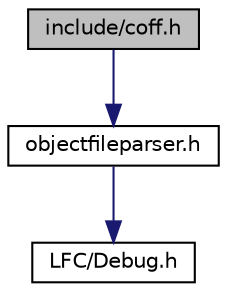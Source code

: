 digraph G
{
  edge [fontname="Helvetica",fontsize="10",labelfontname="Helvetica",labelfontsize="10"];
  node [fontname="Helvetica",fontsize="10",shape=record];
  Node1 [label="include/coff.h",height=0.2,width=0.4,color="black", fillcolor="grey75", style="filled" fontcolor="black"];
  Node1 -> Node2 [color="midnightblue",fontsize="10",style="solid",fontname="Helvetica"];
  Node2 [label="objectfileparser.h",height=0.2,width=0.4,color="black", fillcolor="white", style="filled",URL="$objectfileparser_8h.html"];
  Node2 -> Node3 [color="midnightblue",fontsize="10",style="solid",fontname="Helvetica"];
  Node3 [label="LFC/Debug.h",height=0.2,width=0.4,color="black", fillcolor="white", style="filled",URL="$_debug_8h.html"];
}
